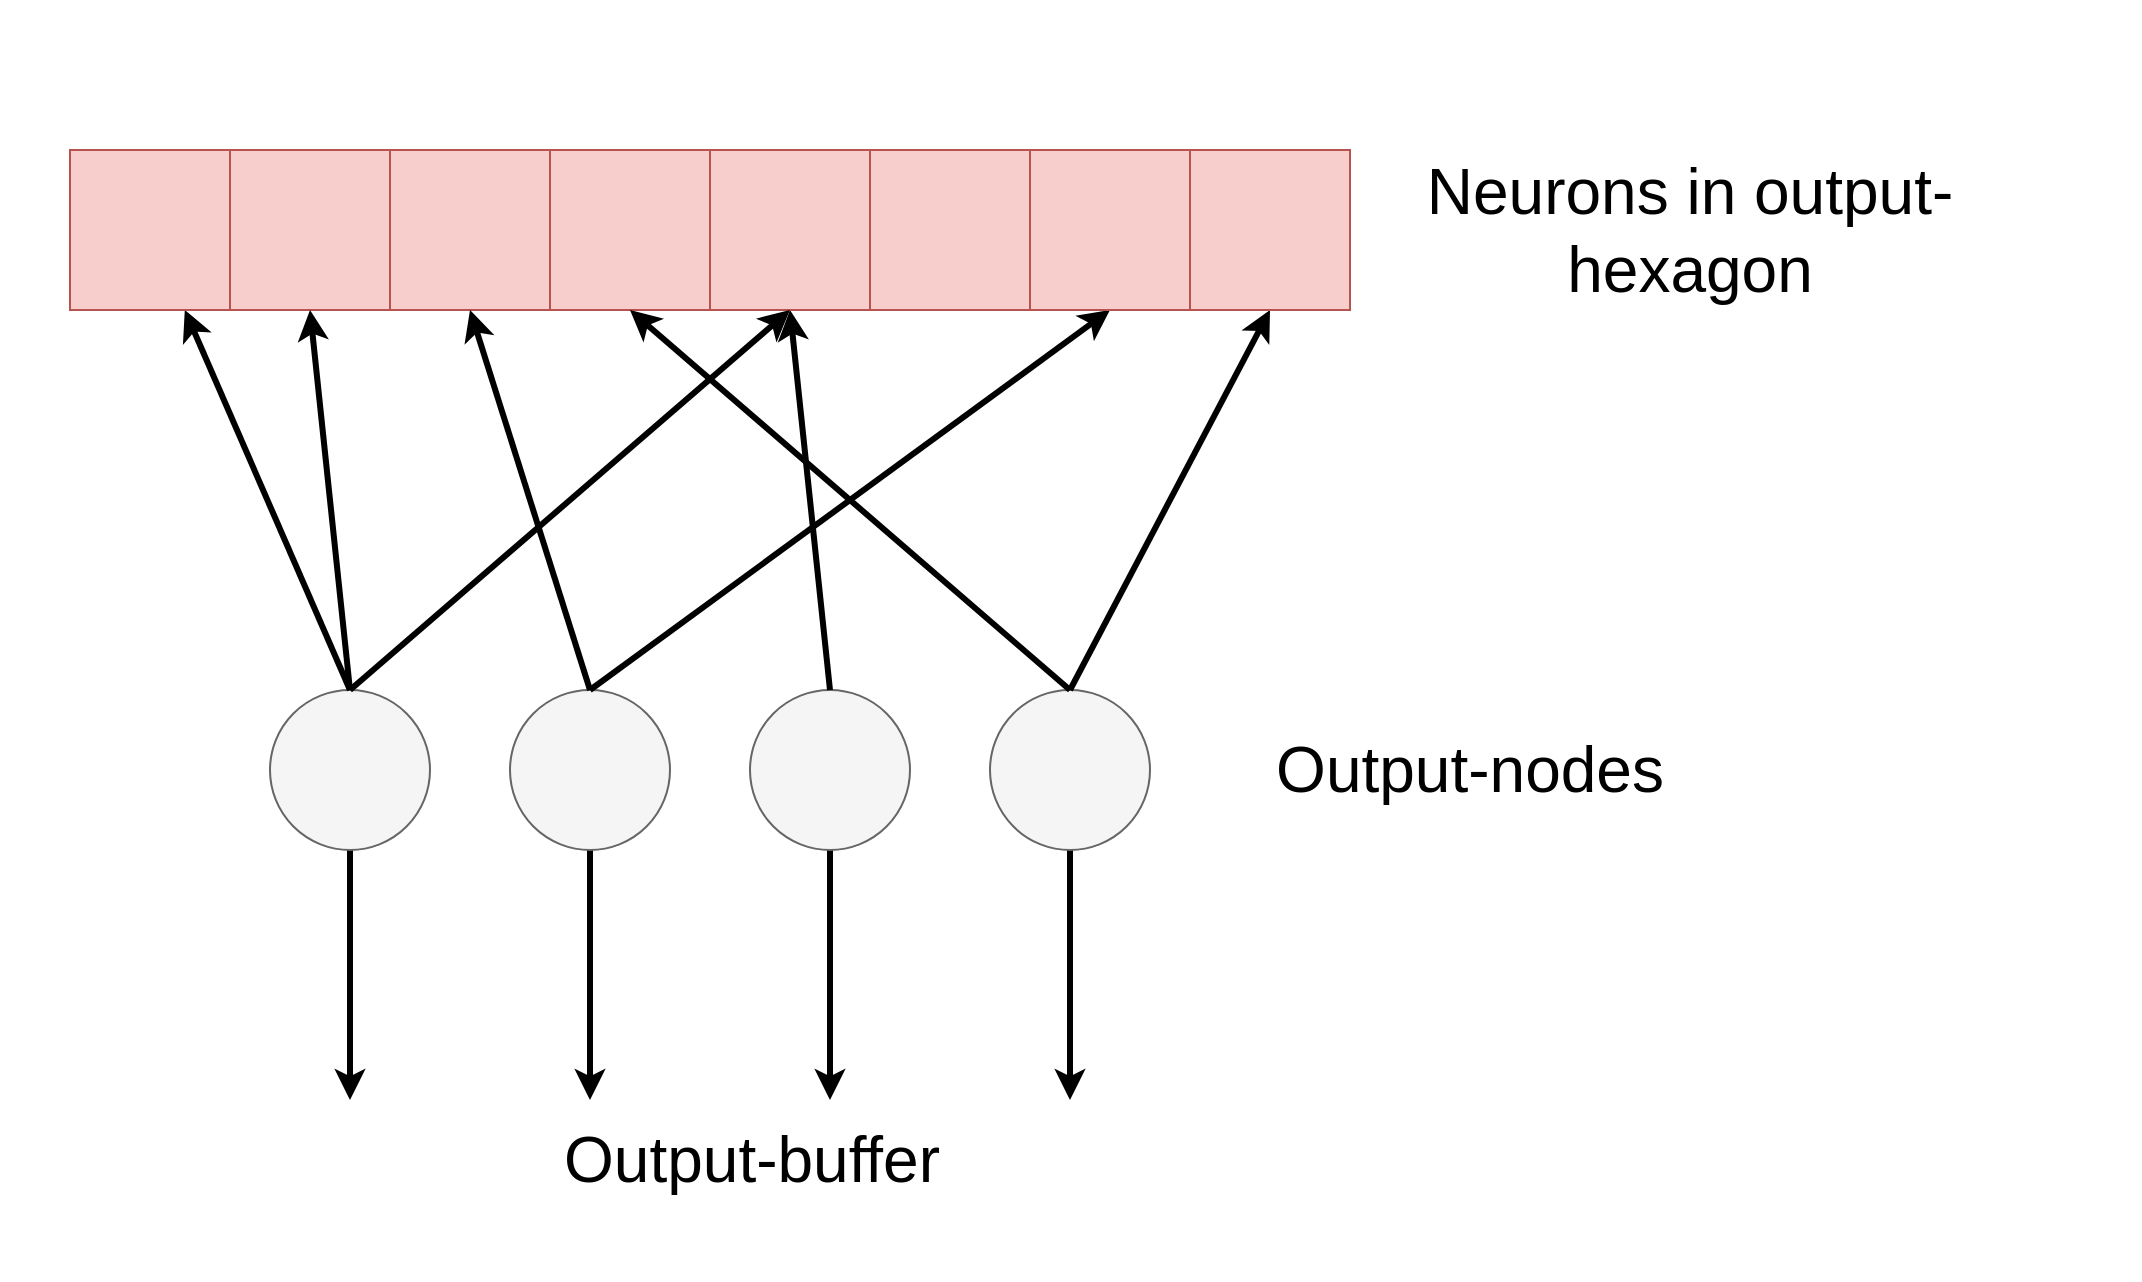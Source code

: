 <mxfile version="14.5.1" type="device"><diagram id="OQZuqcp_8239pFmZ13Y8" name="Seite-1"><mxGraphModel dx="1377" dy="2921" grid="1" gridSize="10" guides="1" tooltips="1" connect="1" arrows="1" fold="1" page="1" pageScale="1" pageWidth="827" pageHeight="1169" math="0" shadow="0"><root><mxCell id="0"/><mxCell id="1" parent="0"/><mxCell id="l4Amy-fB2ZIJ8K2xuWoW-1" value="" style="rounded=0;whiteSpace=wrap;html=1;fontSize=32;strokeColor=none;" vertex="1" parent="1"><mxGeometry x="865" y="-670" width="1070" height="640" as="geometry"/></mxCell><mxCell id="pDNFxOeOT8-SjK9VfZJK-4" style="edgeStyle=orthogonalEdgeStyle;rounded=0;orthogonalLoop=1;jettySize=auto;html=1;strokeWidth=3;fontSize=32;" parent="1" source="2UOvDye4_De3YVCHm_nH-61" edge="1"><mxGeometry relative="1" as="geometry"><mxPoint x="1400" y="-120" as="targetPoint"/></mxGeometry></mxCell><mxCell id="2UOvDye4_De3YVCHm_nH-61" value="" style="ellipse;whiteSpace=wrap;html=1;aspect=fixed;fillColor=#f5f5f5;strokeColor=#666666;fontColor=#333333;rotation=90;fontSize=32;" parent="1" vertex="1"><mxGeometry x="1360" y="-325" width="80" height="80" as="geometry"/></mxCell><mxCell id="pDNFxOeOT8-SjK9VfZJK-3" style="edgeStyle=orthogonalEdgeStyle;rounded=0;orthogonalLoop=1;jettySize=auto;html=1;strokeWidth=3;fontSize=32;" parent="1" source="2UOvDye4_De3YVCHm_nH-62" edge="1"><mxGeometry relative="1" as="geometry"><mxPoint x="1280" y="-120" as="targetPoint"/></mxGeometry></mxCell><mxCell id="2UOvDye4_De3YVCHm_nH-62" value="" style="ellipse;whiteSpace=wrap;html=1;aspect=fixed;fillColor=#f5f5f5;strokeColor=#666666;fontColor=#333333;rotation=90;fontSize=32;" parent="1" vertex="1"><mxGeometry x="1240" y="-325" width="80" height="80" as="geometry"/></mxCell><mxCell id="pDNFxOeOT8-SjK9VfZJK-2" style="edgeStyle=orthogonalEdgeStyle;rounded=0;orthogonalLoop=1;jettySize=auto;html=1;strokeWidth=3;fontSize=32;" parent="1" source="2UOvDye4_De3YVCHm_nH-63" edge="1"><mxGeometry relative="1" as="geometry"><mxPoint x="1160" y="-120" as="targetPoint"/></mxGeometry></mxCell><mxCell id="2UOvDye4_De3YVCHm_nH-63" value="" style="ellipse;whiteSpace=wrap;html=1;aspect=fixed;fillColor=#f5f5f5;strokeColor=#666666;fontColor=#333333;rotation=90;fontSize=32;" parent="1" vertex="1"><mxGeometry x="1120" y="-325" width="80" height="80" as="geometry"/></mxCell><mxCell id="pDNFxOeOT8-SjK9VfZJK-1" style="edgeStyle=orthogonalEdgeStyle;rounded=0;orthogonalLoop=1;jettySize=auto;html=1;strokeWidth=3;fontSize=32;" parent="1" source="2UOvDye4_De3YVCHm_nH-64" edge="1"><mxGeometry relative="1" as="geometry"><mxPoint x="1040" y="-120" as="targetPoint"/></mxGeometry></mxCell><mxCell id="2UOvDye4_De3YVCHm_nH-64" value="" style="ellipse;whiteSpace=wrap;html=1;aspect=fixed;fillColor=#f5f5f5;strokeColor=#666666;fontColor=#333333;rotation=90;fontSize=32;" parent="1" vertex="1"><mxGeometry x="1000" y="-325" width="80" height="80" as="geometry"/></mxCell><mxCell id="2UOvDye4_De3YVCHm_nH-71" style="edgeStyle=none;rounded=0;orthogonalLoop=1;jettySize=auto;html=1;entryX=0;entryY=0.5;entryDx=0;entryDy=0;strokeWidth=3;exitX=1;exitY=0.5;exitDx=0;exitDy=0;startArrow=classic;startFill=1;endArrow=none;endFill=0;fontSize=32;" parent="1" source="fKbfN9r9fR_j6WEhygo9-1" target="2UOvDye4_De3YVCHm_nH-61" edge="1"><mxGeometry x="512" y="-344" as="geometry"/></mxCell><mxCell id="2UOvDye4_De3YVCHm_nH-66" value="" style="rounded=0;whiteSpace=wrap;html=1;fillColor=#f8cecc;strokeColor=#b85450;rotation=90;fontSize=32;" parent="1" vertex="1"><mxGeometry x="1140" y="-595" width="80" height="80" as="geometry"/></mxCell><mxCell id="2UOvDye4_De3YVCHm_nH-70" style="rounded=0;orthogonalLoop=1;jettySize=auto;html=1;entryX=0;entryY=0.5;entryDx=0;entryDy=0;strokeWidth=3;exitX=1;exitY=0.5;exitDx=0;exitDy=0;startArrow=classic;startFill=1;endArrow=none;endFill=0;fontSize=32;" parent="1" source="fKbfN9r9fR_j6WEhygo9-4" target="2UOvDye4_De3YVCHm_nH-62" edge="1"><mxGeometry x="512" y="-344" as="geometry"/></mxCell><mxCell id="2UOvDye4_De3YVCHm_nH-67" value="" style="rounded=0;whiteSpace=wrap;html=1;fillColor=#f8cecc;strokeColor=#b85450;rotation=90;fontSize=32;" parent="1" vertex="1"><mxGeometry x="1060" y="-595" width="80" height="80" as="geometry"/></mxCell><mxCell id="2UOvDye4_De3YVCHm_nH-72" style="edgeStyle=none;rounded=0;orthogonalLoop=1;jettySize=auto;html=1;entryX=0;entryY=0.5;entryDx=0;entryDy=0;strokeWidth=3;exitX=1;exitY=0.5;exitDx=0;exitDy=0;startArrow=classic;startFill=1;endArrow=none;endFill=0;fontSize=32;" parent="1" source="fKbfN9r9fR_j6WEhygo9-2" target="2UOvDye4_De3YVCHm_nH-63" edge="1"><mxGeometry x="512" y="-344" as="geometry"/></mxCell><mxCell id="2UOvDye4_De3YVCHm_nH-68" value="" style="rounded=0;whiteSpace=wrap;html=1;fillColor=#f8cecc;strokeColor=#b85450;rotation=90;fontSize=32;" parent="1" vertex="1"><mxGeometry x="980" y="-595" width="80" height="80" as="geometry"/></mxCell><mxCell id="2UOvDye4_De3YVCHm_nH-73" style="edgeStyle=none;rounded=0;orthogonalLoop=1;jettySize=auto;html=1;strokeWidth=3;entryX=0;entryY=0.5;entryDx=0;entryDy=0;startArrow=classic;startFill=1;endArrow=none;endFill=0;fontSize=32;" parent="1" source="2UOvDye4_De3YVCHm_nH-69" target="2UOvDye4_De3YVCHm_nH-64" edge="1"><mxGeometry x="512" y="-344" as="geometry"/></mxCell><mxCell id="2UOvDye4_De3YVCHm_nH-69" value="" style="rounded=0;whiteSpace=wrap;html=1;fillColor=#f8cecc;strokeColor=#b85450;rotation=90;fontSize=32;" parent="1" vertex="1"><mxGeometry x="900" y="-595" width="80" height="80" as="geometry"/></mxCell><mxCell id="2UOvDye4_De3YVCHm_nH-74" value="Neurons in output-hexagon" style="text;html=1;strokeColor=none;fillColor=none;align=center;verticalAlign=middle;whiteSpace=wrap;rounded=0;rotation=0;strokeWidth=2;fontSize=32;" parent="1" vertex="1"><mxGeometry x="1560" y="-565" width="300" height="20" as="geometry"/></mxCell><mxCell id="2UOvDye4_De3YVCHm_nH-75" value="Output-buffer" style="text;html=1;strokeColor=none;fillColor=none;align=center;verticalAlign=middle;whiteSpace=wrap;rounded=0;rotation=0;strokeWidth=2;fontSize=32;" parent="1" vertex="1"><mxGeometry x="1141" y="-100" width="200" height="20" as="geometry"/></mxCell><mxCell id="fKbfN9r9fR_j6WEhygo9-1" value="" style="rounded=0;whiteSpace=wrap;html=1;fillColor=#f8cecc;strokeColor=#b85450;rotation=90;fontSize=32;" parent="1" vertex="1"><mxGeometry x="1460" y="-595" width="80" height="80" as="geometry"/></mxCell><mxCell id="fKbfN9r9fR_j6WEhygo9-2" value="" style="rounded=0;whiteSpace=wrap;html=1;fillColor=#f8cecc;strokeColor=#b85450;rotation=90;fontSize=32;" parent="1" vertex="1"><mxGeometry x="1380" y="-595" width="80" height="80" as="geometry"/></mxCell><mxCell id="fKbfN9r9fR_j6WEhygo9-3" value="" style="rounded=0;whiteSpace=wrap;html=1;fillColor=#f8cecc;strokeColor=#b85450;rotation=90;fontSize=32;" parent="1" vertex="1"><mxGeometry x="1300" y="-595" width="80" height="80" as="geometry"/></mxCell><mxCell id="fKbfN9r9fR_j6WEhygo9-4" value="" style="rounded=0;whiteSpace=wrap;html=1;fillColor=#f8cecc;strokeColor=#b85450;rotation=90;fontSize=32;" parent="1" vertex="1"><mxGeometry x="1220" y="-595" width="80" height="80" as="geometry"/></mxCell><mxCell id="fKbfN9r9fR_j6WEhygo9-5" style="edgeStyle=none;rounded=0;orthogonalLoop=1;jettySize=auto;html=1;strokeWidth=3;exitX=1;exitY=0.5;exitDx=0;exitDy=0;entryX=0;entryY=0.5;entryDx=0;entryDy=0;startArrow=classic;startFill=1;endArrow=none;endFill=0;fontSize=32;" parent="1" source="2UOvDye4_De3YVCHm_nH-68" target="2UOvDye4_De3YVCHm_nH-64" edge="1"><mxGeometry x="512" y="-344" as="geometry"><mxPoint x="945" y="-505" as="sourcePoint"/><mxPoint x="1016" y="-312" as="targetPoint"/></mxGeometry></mxCell><mxCell id="fKbfN9r9fR_j6WEhygo9-6" style="rounded=0;orthogonalLoop=1;jettySize=auto;html=1;strokeWidth=3;exitX=1;exitY=0.5;exitDx=0;exitDy=0;entryX=0;entryY=0.5;entryDx=0;entryDy=0;startArrow=classic;startFill=1;endArrow=none;endFill=0;fontSize=32;" parent="1" source="fKbfN9r9fR_j6WEhygo9-4" target="2UOvDye4_De3YVCHm_nH-64" edge="1"><mxGeometry x="512" y="-344" as="geometry"><mxPoint x="1250" y="-505" as="sourcePoint"/><mxPoint x="1270" y="-315" as="targetPoint"/></mxGeometry></mxCell><mxCell id="fKbfN9r9fR_j6WEhygo9-7" style="edgeStyle=none;rounded=0;orthogonalLoop=1;jettySize=auto;html=1;entryX=0;entryY=0.5;entryDx=0;entryDy=0;strokeWidth=3;exitX=1;exitY=0.5;exitDx=0;exitDy=0;startArrow=classic;startFill=1;endArrow=none;endFill=0;fontSize=32;" parent="1" source="2UOvDye4_De3YVCHm_nH-67" target="2UOvDye4_De3YVCHm_nH-63" edge="1"><mxGeometry x="512" y="-344" as="geometry"><mxPoint x="1410" y="-505" as="sourcePoint"/><mxPoint x="1150" y="-315" as="targetPoint"/></mxGeometry></mxCell><mxCell id="fKbfN9r9fR_j6WEhygo9-8" style="rounded=0;orthogonalLoop=1;jettySize=auto;html=1;strokeWidth=3;exitX=1;exitY=0.5;exitDx=0;exitDy=0;entryX=0;entryY=0.5;entryDx=0;entryDy=0;startArrow=classic;startFill=1;endArrow=none;endFill=0;fontSize=32;" parent="1" source="2UOvDye4_De3YVCHm_nH-66" target="2UOvDye4_De3YVCHm_nH-61" edge="1"><mxGeometry x="512" y="-344" as="geometry"><mxPoint x="1250" y="-505" as="sourcePoint"/><mxPoint x="1030" y="-315" as="targetPoint"/></mxGeometry></mxCell><mxCell id="l4Amy-fB2ZIJ8K2xuWoW-2" value="Output-nodes" style="text;html=1;strokeColor=none;fillColor=none;align=center;verticalAlign=middle;whiteSpace=wrap;rounded=0;rotation=0;strokeWidth=2;fontSize=32;" vertex="1" parent="1"><mxGeometry x="1450" y="-295" width="300" height="20" as="geometry"/></mxCell></root></mxGraphModel></diagram></mxfile>
